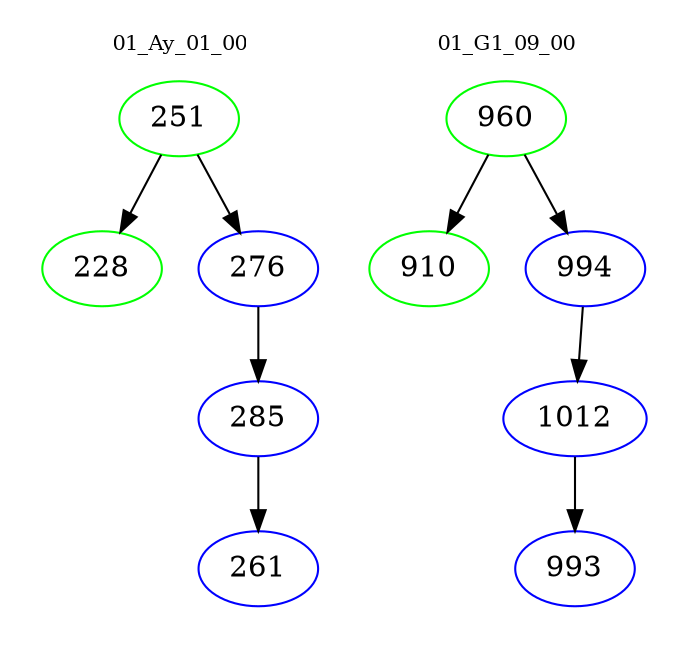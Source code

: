 digraph{
subgraph cluster_0 {
color = white
label = "01_Ay_01_00";
fontsize=10;
T0_251 [label="251", color="green"]
T0_251 -> T0_228 [color="black"]
T0_228 [label="228", color="green"]
T0_251 -> T0_276 [color="black"]
T0_276 [label="276", color="blue"]
T0_276 -> T0_285 [color="black"]
T0_285 [label="285", color="blue"]
T0_285 -> T0_261 [color="black"]
T0_261 [label="261", color="blue"]
}
subgraph cluster_1 {
color = white
label = "01_G1_09_00";
fontsize=10;
T1_960 [label="960", color="green"]
T1_960 -> T1_910 [color="black"]
T1_910 [label="910", color="green"]
T1_960 -> T1_994 [color="black"]
T1_994 [label="994", color="blue"]
T1_994 -> T1_1012 [color="black"]
T1_1012 [label="1012", color="blue"]
T1_1012 -> T1_993 [color="black"]
T1_993 [label="993", color="blue"]
}
}
